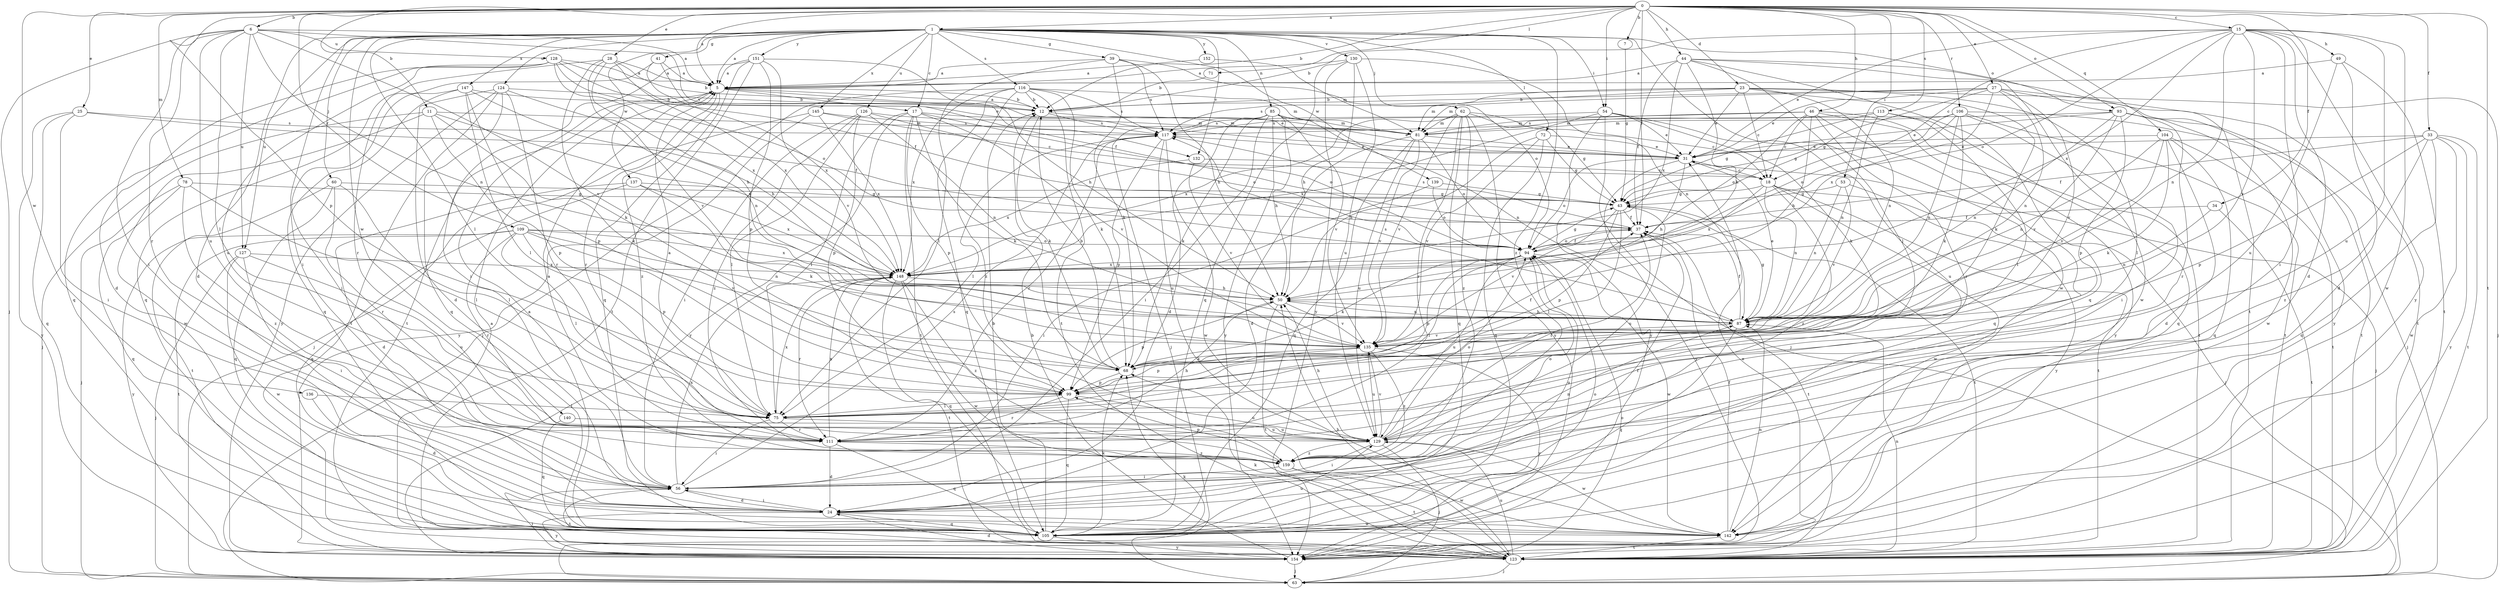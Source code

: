 strict digraph  {
0;
1;
5;
6;
7;
11;
12;
15;
17;
18;
23;
24;
25;
27;
28;
31;
33;
34;
37;
39;
41;
43;
44;
46;
49;
50;
53;
54;
56;
60;
62;
63;
68;
71;
72;
75;
78;
81;
85;
87;
93;
94;
99;
104;
105;
106;
109;
111;
113;
116;
117;
123;
124;
126;
127;
128;
129;
130;
132;
135;
136;
137;
139;
140;
142;
145;
147;
148;
151;
152;
154;
159;
0 -> 1  [label=a];
0 -> 5  [label=a];
0 -> 6  [label=b];
0 -> 7  [label=b];
0 -> 11  [label=b];
0 -> 12  [label=b];
0 -> 15  [label=c];
0 -> 23  [label=d];
0 -> 25  [label=e];
0 -> 27  [label=e];
0 -> 28  [label=e];
0 -> 33  [label=f];
0 -> 34  [label=f];
0 -> 37  [label=f];
0 -> 44  [label=h];
0 -> 46  [label=h];
0 -> 53  [label=i];
0 -> 54  [label=i];
0 -> 71  [label=l];
0 -> 78  [label=m];
0 -> 93  [label=o];
0 -> 99  [label=p];
0 -> 104  [label=q];
0 -> 106  [label=r];
0 -> 109  [label=r];
0 -> 113  [label=s];
0 -> 123  [label=t];
0 -> 136  [label=w];
1 -> 5  [label=a];
1 -> 17  [label=c];
1 -> 24  [label=d];
1 -> 39  [label=g];
1 -> 41  [label=g];
1 -> 54  [label=i];
1 -> 56  [label=i];
1 -> 60  [label=j];
1 -> 62  [label=j];
1 -> 72  [label=l];
1 -> 75  [label=l];
1 -> 85  [label=n];
1 -> 93  [label=o];
1 -> 116  [label=s];
1 -> 124  [label=u];
1 -> 126  [label=u];
1 -> 127  [label=u];
1 -> 130  [label=v];
1 -> 132  [label=v];
1 -> 137  [label=w];
1 -> 139  [label=w];
1 -> 140  [label=w];
1 -> 142  [label=w];
1 -> 145  [label=x];
1 -> 147  [label=x];
1 -> 151  [label=y];
1 -> 152  [label=y];
1 -> 159  [label=z];
5 -> 12  [label=b];
5 -> 17  [label=c];
5 -> 31  [label=e];
5 -> 111  [label=r];
5 -> 123  [label=t];
5 -> 159  [label=z];
6 -> 5  [label=a];
6 -> 56  [label=i];
6 -> 63  [label=j];
6 -> 75  [label=l];
6 -> 87  [label=n];
6 -> 111  [label=r];
6 -> 127  [label=u];
6 -> 128  [label=u];
6 -> 129  [label=u];
6 -> 132  [label=v];
6 -> 135  [label=v];
7 -> 43  [label=g];
11 -> 63  [label=j];
11 -> 68  [label=k];
11 -> 81  [label=m];
11 -> 99  [label=p];
11 -> 142  [label=w];
11 -> 148  [label=x];
12 -> 5  [label=a];
12 -> 31  [label=e];
12 -> 68  [label=k];
12 -> 117  [label=s];
15 -> 12  [label=b];
15 -> 18  [label=c];
15 -> 24  [label=d];
15 -> 31  [label=e];
15 -> 49  [label=h];
15 -> 56  [label=i];
15 -> 87  [label=n];
15 -> 94  [label=o];
15 -> 129  [label=u];
15 -> 135  [label=v];
15 -> 142  [label=w];
15 -> 148  [label=x];
15 -> 154  [label=y];
17 -> 68  [label=k];
17 -> 75  [label=l];
17 -> 81  [label=m];
17 -> 94  [label=o];
17 -> 99  [label=p];
17 -> 123  [label=t];
17 -> 135  [label=v];
17 -> 154  [label=y];
18 -> 43  [label=g];
18 -> 63  [label=j];
18 -> 87  [label=n];
18 -> 123  [label=t];
18 -> 142  [label=w];
18 -> 148  [label=x];
18 -> 159  [label=z];
23 -> 12  [label=b];
23 -> 18  [label=c];
23 -> 31  [label=e];
23 -> 63  [label=j];
23 -> 68  [label=k];
23 -> 75  [label=l];
23 -> 81  [label=m];
23 -> 87  [label=n];
23 -> 117  [label=s];
24 -> 37  [label=f];
24 -> 56  [label=i];
24 -> 94  [label=o];
24 -> 105  [label=q];
24 -> 142  [label=w];
24 -> 154  [label=y];
25 -> 37  [label=f];
25 -> 56  [label=i];
25 -> 105  [label=q];
25 -> 117  [label=s];
25 -> 154  [label=y];
27 -> 12  [label=b];
27 -> 31  [label=e];
27 -> 43  [label=g];
27 -> 81  [label=m];
27 -> 87  [label=n];
27 -> 123  [label=t];
27 -> 135  [label=v];
27 -> 148  [label=x];
27 -> 154  [label=y];
28 -> 5  [label=a];
28 -> 12  [label=b];
28 -> 50  [label=h];
28 -> 68  [label=k];
28 -> 105  [label=q];
28 -> 135  [label=v];
28 -> 148  [label=x];
31 -> 18  [label=c];
31 -> 50  [label=h];
31 -> 63  [label=j];
31 -> 94  [label=o];
31 -> 154  [label=y];
33 -> 31  [label=e];
33 -> 37  [label=f];
33 -> 99  [label=p];
33 -> 105  [label=q];
33 -> 123  [label=t];
33 -> 142  [label=w];
33 -> 154  [label=y];
33 -> 159  [label=z];
34 -> 37  [label=f];
34 -> 87  [label=n];
34 -> 123  [label=t];
37 -> 94  [label=o];
37 -> 117  [label=s];
37 -> 123  [label=t];
39 -> 5  [label=a];
39 -> 50  [label=h];
39 -> 68  [label=k];
39 -> 75  [label=l];
39 -> 94  [label=o];
39 -> 117  [label=s];
41 -> 5  [label=a];
41 -> 37  [label=f];
41 -> 111  [label=r];
41 -> 148  [label=x];
43 -> 37  [label=f];
43 -> 75  [label=l];
43 -> 99  [label=p];
43 -> 123  [label=t];
43 -> 129  [label=u];
43 -> 135  [label=v];
44 -> 5  [label=a];
44 -> 37  [label=f];
44 -> 50  [label=h];
44 -> 75  [label=l];
44 -> 105  [label=q];
44 -> 123  [label=t];
44 -> 142  [label=w];
44 -> 148  [label=x];
46 -> 18  [label=c];
46 -> 50  [label=h];
46 -> 81  [label=m];
46 -> 94  [label=o];
46 -> 105  [label=q];
46 -> 111  [label=r];
46 -> 117  [label=s];
46 -> 123  [label=t];
46 -> 154  [label=y];
49 -> 5  [label=a];
49 -> 24  [label=d];
49 -> 123  [label=t];
49 -> 129  [label=u];
50 -> 87  [label=n];
50 -> 99  [label=p];
50 -> 123  [label=t];
50 -> 135  [label=v];
53 -> 43  [label=g];
53 -> 87  [label=n];
53 -> 135  [label=v];
53 -> 154  [label=y];
54 -> 31  [label=e];
54 -> 63  [label=j];
54 -> 68  [label=k];
54 -> 117  [label=s];
54 -> 129  [label=u];
54 -> 148  [label=x];
54 -> 154  [label=y];
56 -> 24  [label=d];
56 -> 117  [label=s];
56 -> 123  [label=t];
56 -> 148  [label=x];
60 -> 43  [label=g];
60 -> 75  [label=l];
60 -> 105  [label=q];
60 -> 111  [label=r];
60 -> 123  [label=t];
62 -> 18  [label=c];
62 -> 43  [label=g];
62 -> 81  [label=m];
62 -> 105  [label=q];
62 -> 111  [label=r];
62 -> 135  [label=v];
62 -> 148  [label=x];
62 -> 154  [label=y];
62 -> 159  [label=z];
63 -> 68  [label=k];
63 -> 94  [label=o];
68 -> 12  [label=b];
68 -> 37  [label=f];
68 -> 99  [label=p];
71 -> 12  [label=b];
72 -> 31  [label=e];
72 -> 43  [label=g];
72 -> 50  [label=h];
72 -> 105  [label=q];
72 -> 135  [label=v];
75 -> 5  [label=a];
75 -> 56  [label=i];
75 -> 111  [label=r];
75 -> 129  [label=u];
75 -> 148  [label=x];
78 -> 43  [label=g];
78 -> 63  [label=j];
78 -> 75  [label=l];
78 -> 105  [label=q];
78 -> 159  [label=z];
81 -> 24  [label=d];
81 -> 31  [label=e];
81 -> 94  [label=o];
81 -> 105  [label=q];
81 -> 129  [label=u];
81 -> 135  [label=v];
85 -> 24  [label=d];
85 -> 50  [label=h];
85 -> 56  [label=i];
85 -> 63  [label=j];
85 -> 68  [label=k];
85 -> 81  [label=m];
85 -> 87  [label=n];
85 -> 135  [label=v];
85 -> 154  [label=y];
87 -> 31  [label=e];
87 -> 37  [label=f];
87 -> 43  [label=g];
87 -> 50  [label=h];
87 -> 105  [label=q];
87 -> 117  [label=s];
87 -> 135  [label=v];
93 -> 31  [label=e];
93 -> 87  [label=n];
93 -> 99  [label=p];
93 -> 111  [label=r];
93 -> 117  [label=s];
93 -> 123  [label=t];
93 -> 135  [label=v];
93 -> 142  [label=w];
94 -> 37  [label=f];
94 -> 43  [label=g];
94 -> 68  [label=k];
94 -> 75  [label=l];
94 -> 99  [label=p];
94 -> 129  [label=u];
94 -> 142  [label=w];
94 -> 148  [label=x];
99 -> 75  [label=l];
99 -> 105  [label=q];
99 -> 111  [label=r];
99 -> 129  [label=u];
104 -> 24  [label=d];
104 -> 31  [label=e];
104 -> 68  [label=k];
104 -> 87  [label=n];
104 -> 105  [label=q];
104 -> 123  [label=t];
104 -> 135  [label=v];
105 -> 5  [label=a];
105 -> 12  [label=b];
105 -> 68  [label=k];
105 -> 94  [label=o];
105 -> 129  [label=u];
105 -> 154  [label=y];
106 -> 43  [label=g];
106 -> 56  [label=i];
106 -> 63  [label=j];
106 -> 68  [label=k];
106 -> 81  [label=m];
106 -> 87  [label=n];
106 -> 94  [label=o];
106 -> 123  [label=t];
109 -> 75  [label=l];
109 -> 87  [label=n];
109 -> 94  [label=o];
109 -> 99  [label=p];
109 -> 111  [label=r];
109 -> 123  [label=t];
109 -> 135  [label=v];
109 -> 148  [label=x];
109 -> 154  [label=y];
111 -> 24  [label=d];
111 -> 50  [label=h];
111 -> 105  [label=q];
111 -> 148  [label=x];
111 -> 159  [label=z];
113 -> 43  [label=g];
113 -> 75  [label=l];
113 -> 81  [label=m];
113 -> 87  [label=n];
113 -> 105  [label=q];
116 -> 12  [label=b];
116 -> 63  [label=j];
116 -> 68  [label=k];
116 -> 81  [label=m];
116 -> 105  [label=q];
116 -> 117  [label=s];
116 -> 123  [label=t];
116 -> 148  [label=x];
116 -> 159  [label=z];
117 -> 31  [label=e];
117 -> 75  [label=l];
117 -> 99  [label=p];
117 -> 111  [label=r];
117 -> 129  [label=u];
117 -> 142  [label=w];
123 -> 5  [label=a];
123 -> 50  [label=h];
123 -> 63  [label=j];
123 -> 68  [label=k];
123 -> 87  [label=n];
123 -> 129  [label=u];
124 -> 12  [label=b];
124 -> 24  [label=d];
124 -> 87  [label=n];
124 -> 105  [label=q];
124 -> 111  [label=r];
124 -> 123  [label=t];
124 -> 154  [label=y];
126 -> 56  [label=i];
126 -> 75  [label=l];
126 -> 81  [label=m];
126 -> 87  [label=n];
126 -> 94  [label=o];
126 -> 99  [label=p];
126 -> 159  [label=z];
127 -> 56  [label=i];
127 -> 63  [label=j];
127 -> 129  [label=u];
127 -> 142  [label=w];
127 -> 148  [label=x];
128 -> 5  [label=a];
128 -> 24  [label=d];
128 -> 31  [label=e];
128 -> 37  [label=f];
128 -> 94  [label=o];
128 -> 105  [label=q];
128 -> 129  [label=u];
128 -> 148  [label=x];
129 -> 37  [label=f];
129 -> 50  [label=h];
129 -> 56  [label=i];
129 -> 63  [label=j];
129 -> 94  [label=o];
129 -> 135  [label=v];
129 -> 142  [label=w];
129 -> 159  [label=z];
130 -> 5  [label=a];
130 -> 50  [label=h];
130 -> 87  [label=n];
130 -> 105  [label=q];
130 -> 129  [label=u];
130 -> 154  [label=y];
132 -> 18  [label=c];
132 -> 135  [label=v];
132 -> 148  [label=x];
135 -> 68  [label=k];
135 -> 99  [label=p];
135 -> 129  [label=u];
135 -> 154  [label=y];
135 -> 159  [label=z];
136 -> 24  [label=d];
136 -> 75  [label=l];
137 -> 24  [label=d];
137 -> 43  [label=g];
137 -> 68  [label=k];
137 -> 105  [label=q];
137 -> 148  [label=x];
139 -> 43  [label=g];
139 -> 56  [label=i];
139 -> 94  [label=o];
140 -> 105  [label=q];
140 -> 129  [label=u];
142 -> 37  [label=f];
142 -> 87  [label=n];
142 -> 123  [label=t];
145 -> 18  [label=c];
145 -> 63  [label=j];
145 -> 117  [label=s];
145 -> 148  [label=x];
145 -> 154  [label=y];
147 -> 12  [label=b];
147 -> 50  [label=h];
147 -> 56  [label=i];
147 -> 75  [label=l];
147 -> 99  [label=p];
147 -> 105  [label=q];
148 -> 50  [label=h];
148 -> 105  [label=q];
148 -> 111  [label=r];
148 -> 123  [label=t];
148 -> 142  [label=w];
148 -> 159  [label=z];
151 -> 5  [label=a];
151 -> 50  [label=h];
151 -> 56  [label=i];
151 -> 99  [label=p];
151 -> 105  [label=q];
151 -> 123  [label=t];
151 -> 135  [label=v];
152 -> 5  [label=a];
152 -> 81  [label=m];
154 -> 12  [label=b];
154 -> 24  [label=d];
154 -> 31  [label=e];
154 -> 56  [label=i];
154 -> 63  [label=j];
159 -> 5  [label=a];
159 -> 56  [label=i];
159 -> 87  [label=n];
159 -> 94  [label=o];
159 -> 99  [label=p];
159 -> 123  [label=t];
159 -> 142  [label=w];
}
